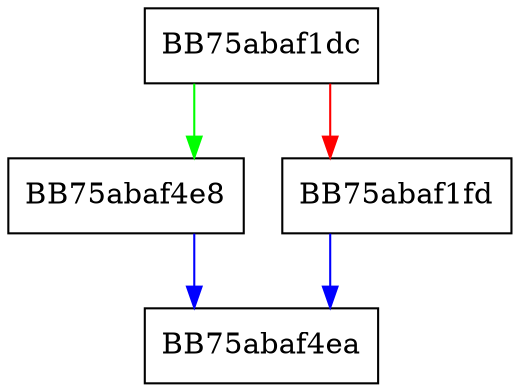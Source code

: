 digraph DoesProcessHaveAttribute {
  node [shape="box"];
  graph [splines=ortho];
  BB75abaf1dc -> BB75abaf4e8 [color="green"];
  BB75abaf1dc -> BB75abaf1fd [color="red"];
  BB75abaf1fd -> BB75abaf4ea [color="blue"];
  BB75abaf4e8 -> BB75abaf4ea [color="blue"];
}